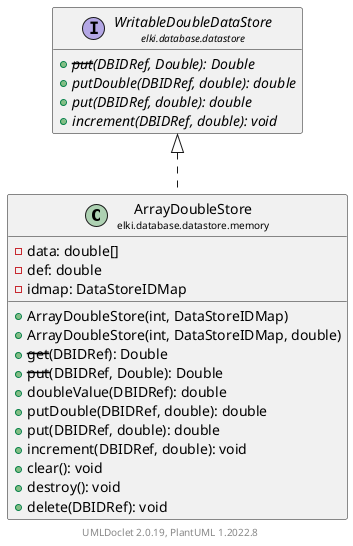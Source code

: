 @startuml
    remove .*\.(Instance|Par|Parameterizer|Factory)$
    set namespaceSeparator none
    hide empty fields
    hide empty methods

    class "<size:14>ArrayDoubleStore\n<size:10>elki.database.datastore.memory" as elki.database.datastore.memory.ArrayDoubleStore [[ArrayDoubleStore.html]] {
        -data: double[]
        -def: double
        -idmap: DataStoreIDMap
        +ArrayDoubleStore(int, DataStoreIDMap)
        +ArrayDoubleStore(int, DataStoreIDMap, double)
        +--get--(DBIDRef): Double
        +--put--(DBIDRef, Double): Double
        +doubleValue(DBIDRef): double
        +putDouble(DBIDRef, double): double
        +put(DBIDRef, double): double
        +increment(DBIDRef, double): void
        +clear(): void
        +destroy(): void
        +delete(DBIDRef): void
    }

    interface "<size:14>WritableDoubleDataStore\n<size:10>elki.database.datastore" as elki.database.datastore.WritableDoubleDataStore [[../WritableDoubleDataStore.html]] {
        {abstract} +--put--(DBIDRef, Double): Double
        {abstract} +putDouble(DBIDRef, double): double
        {abstract} +put(DBIDRef, double): double
        {abstract} +increment(DBIDRef, double): void
    }

    elki.database.datastore.WritableDoubleDataStore <|.. elki.database.datastore.memory.ArrayDoubleStore

    center footer UMLDoclet 2.0.19, PlantUML 1.2022.8
@enduml

